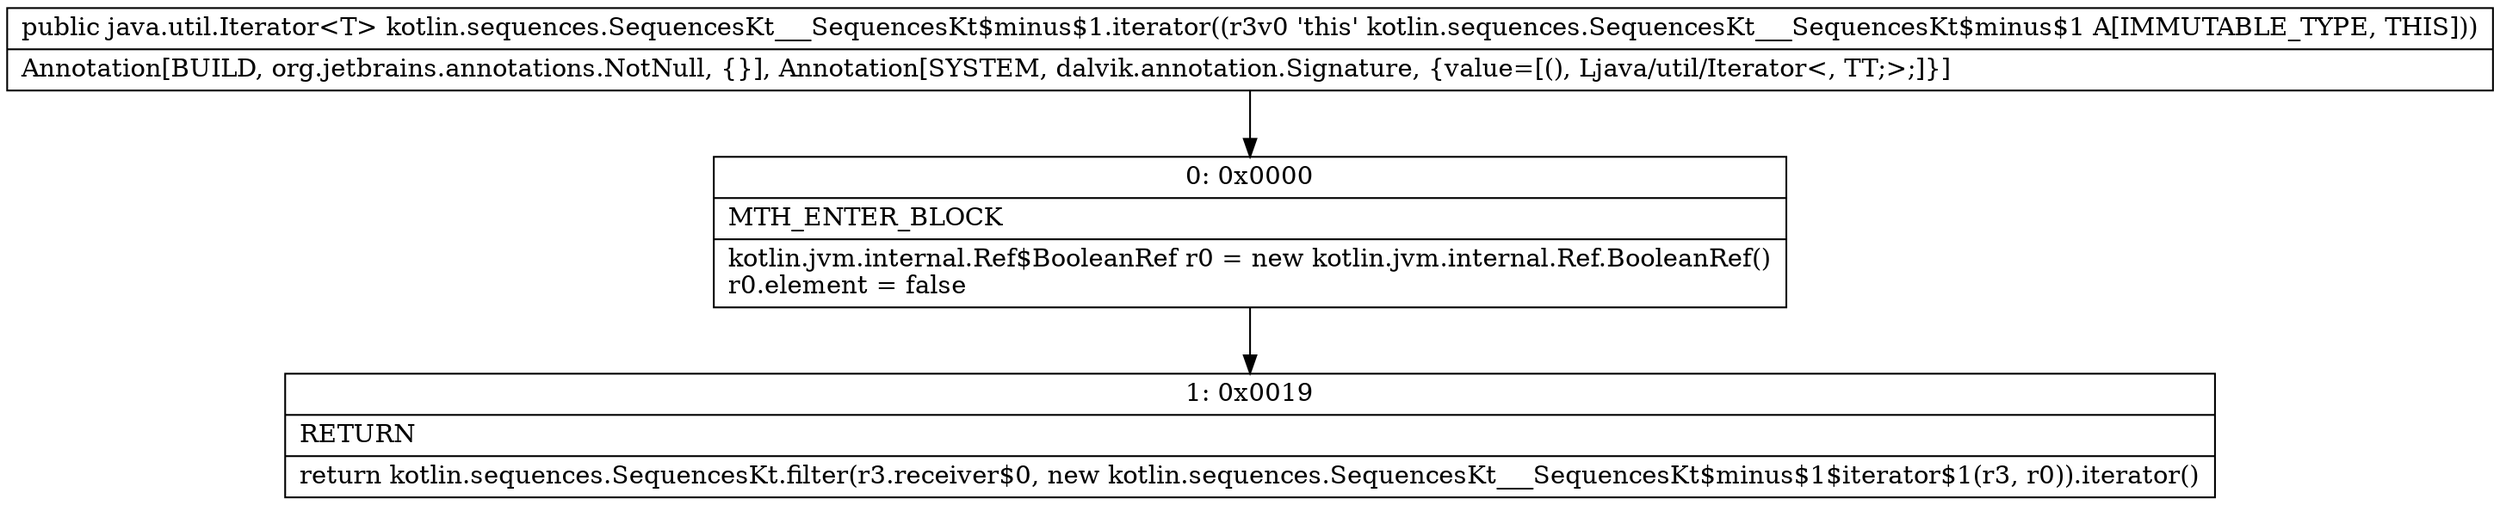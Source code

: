 digraph "CFG forkotlin.sequences.SequencesKt___SequencesKt$minus$1.iterator()Ljava\/util\/Iterator;" {
Node_0 [shape=record,label="{0\:\ 0x0000|MTH_ENTER_BLOCK\l|kotlin.jvm.internal.Ref$BooleanRef r0 = new kotlin.jvm.internal.Ref.BooleanRef()\lr0.element = false\l}"];
Node_1 [shape=record,label="{1\:\ 0x0019|RETURN\l|return kotlin.sequences.SequencesKt.filter(r3.receiver$0, new kotlin.sequences.SequencesKt___SequencesKt$minus$1$iterator$1(r3, r0)).iterator()\l}"];
MethodNode[shape=record,label="{public java.util.Iterator\<T\> kotlin.sequences.SequencesKt___SequencesKt$minus$1.iterator((r3v0 'this' kotlin.sequences.SequencesKt___SequencesKt$minus$1 A[IMMUTABLE_TYPE, THIS]))  | Annotation[BUILD, org.jetbrains.annotations.NotNull, \{\}], Annotation[SYSTEM, dalvik.annotation.Signature, \{value=[(), Ljava\/util\/Iterator\<, TT;\>;]\}]\l}"];
MethodNode -> Node_0;
Node_0 -> Node_1;
}

